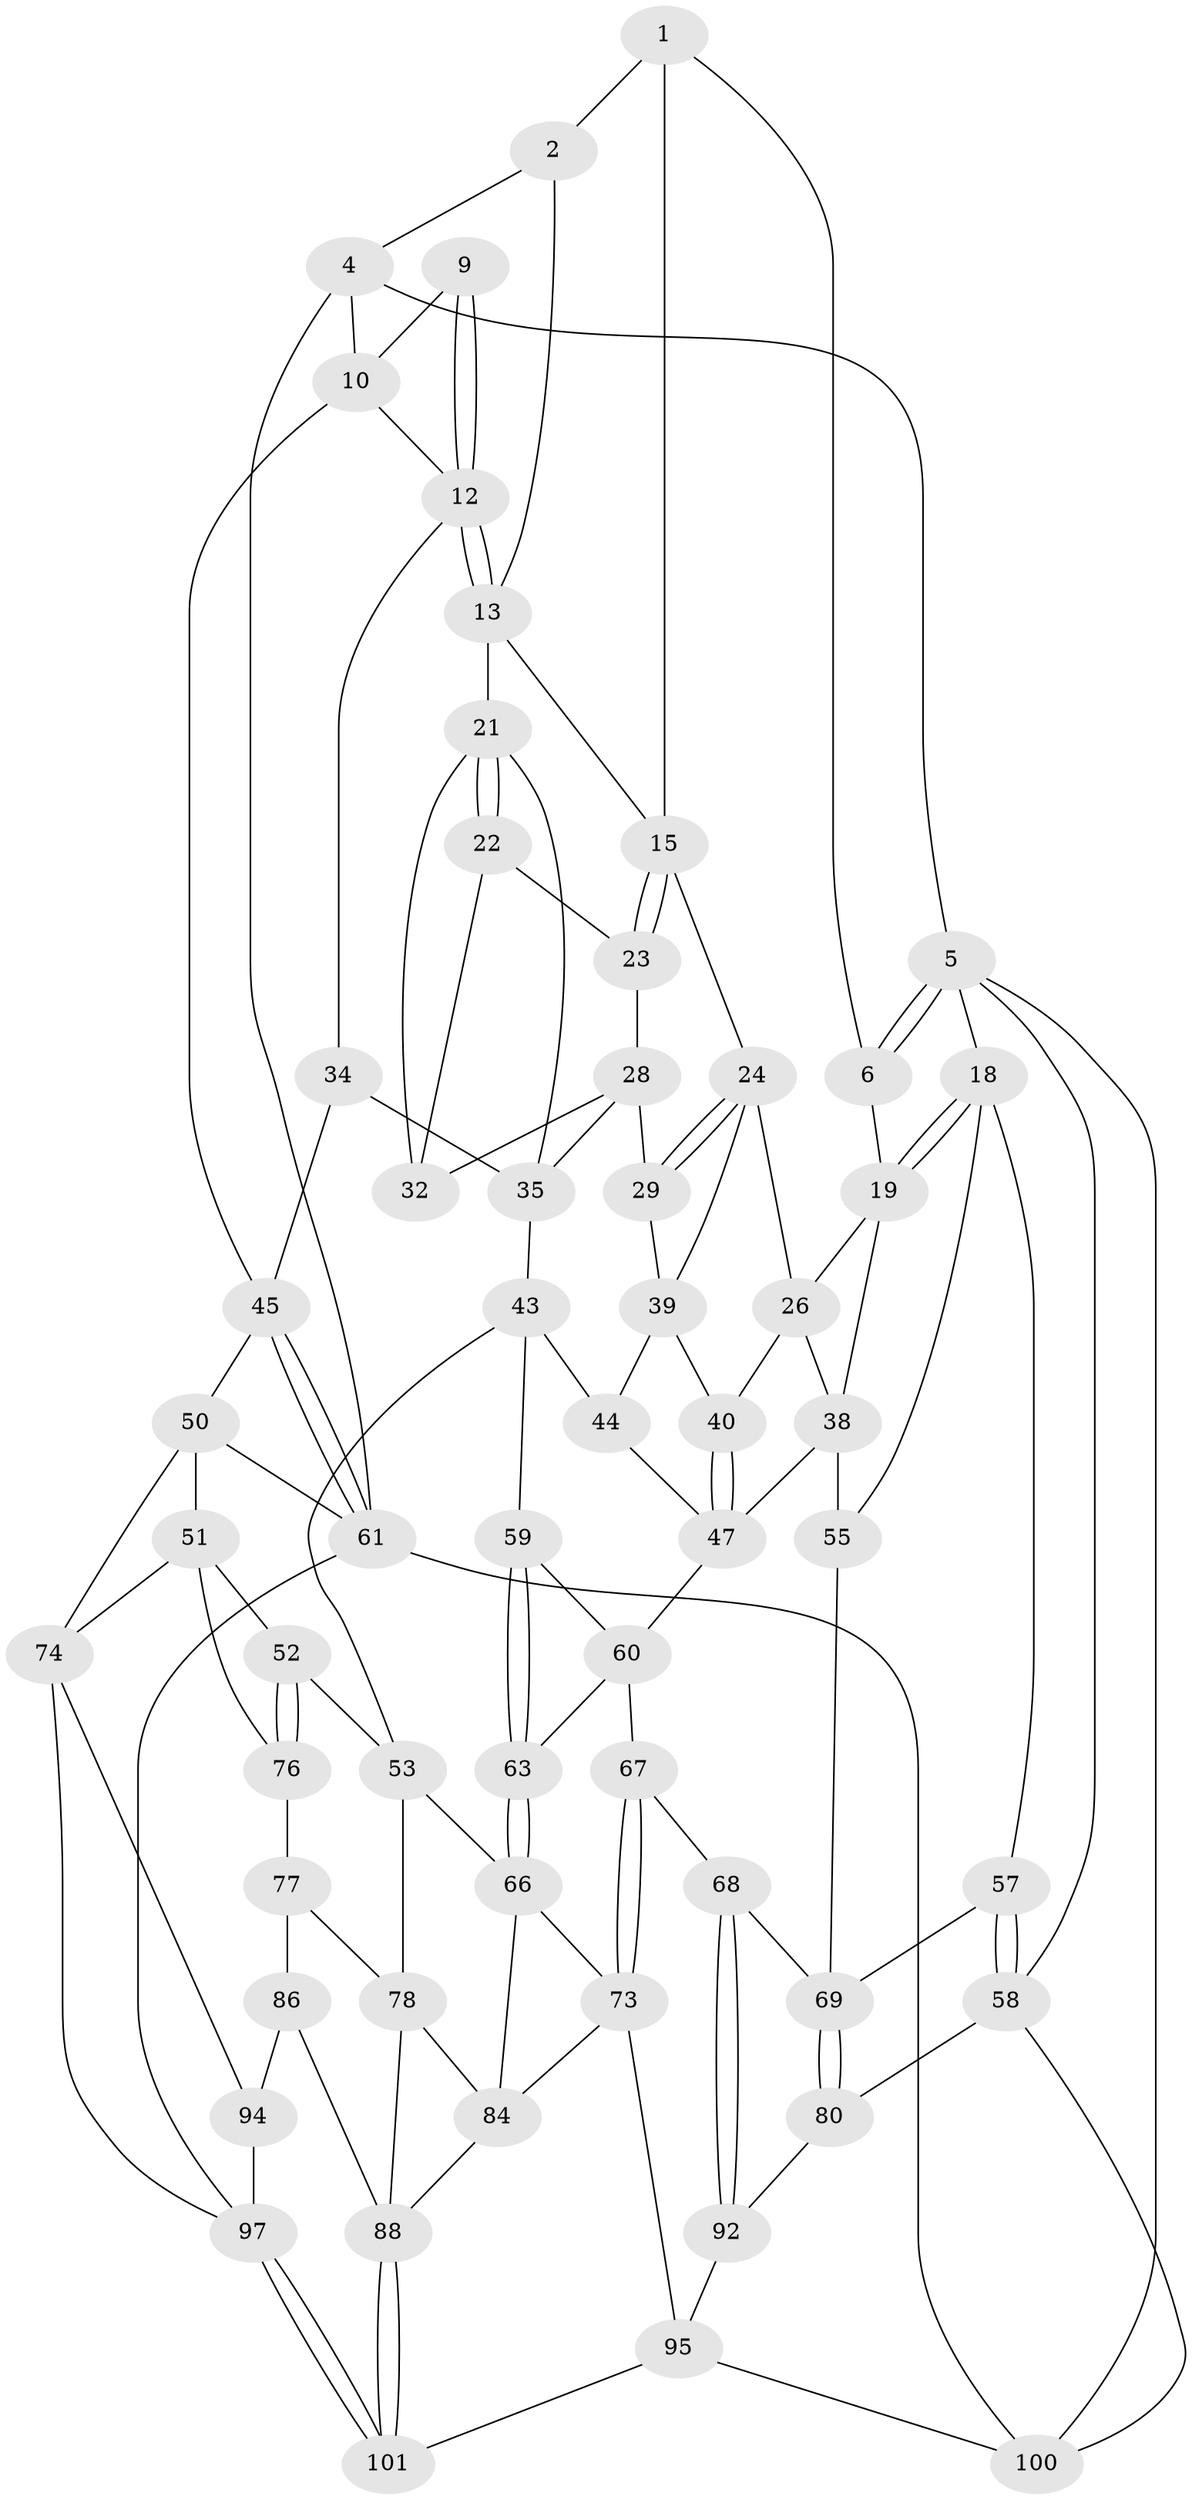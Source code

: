 // Generated by graph-tools (version 1.1) at 2025/52/02/27/25 19:52:36]
// undirected, 59 vertices, 124 edges
graph export_dot {
graph [start="1"]
  node [color=gray90,style=filled];
  1 [pos="+0.3944658290061753+0",super="+7"];
  2 [pos="+0.549565630948248+0",super="+3"];
  4 [pos="+1+0"];
  5 [pos="+0+0",super="+17"];
  6 [pos="+0.27999481301326834+0",super="+8"];
  9 [pos="+0.7184605638221239+0"];
  10 [pos="+0.8544393589112242+0.15239610317342217",super="+11"];
  12 [pos="+0.7560801078810644+0.1609439185807428",super="+33"];
  13 [pos="+0.6568605086110806+0.15233547171061584",super="+14"];
  15 [pos="+0.5033768451699173+0.03713033026924001",super="+16"];
  18 [pos="+0+0.2109224342703778",super="+56"];
  19 [pos="+0+0.2112858181898317",super="+20"];
  21 [pos="+0.6396631707453071+0.16908985358810155",super="+31"];
  22 [pos="+0.5815428333811449+0.17659859730452235",super="+30"];
  23 [pos="+0.5018144120189099+0.16294627905589823",super="+27"];
  24 [pos="+0.3486071892904249+0.18429414223392263",super="+25"];
  26 [pos="+0.309353086365397+0.1852345390307775",super="+37"];
  28 [pos="+0.4551831487988863+0.22393050666556935",super="+36"];
  29 [pos="+0.40485630650550913+0.22864180591919933"];
  32 [pos="+0.5939540113315828+0.2861660350127618"];
  34 [pos="+0.8228298870211761+0.2762549266403462"];
  35 [pos="+0.7957305002765691+0.28045127996851826",super="+42"];
  38 [pos="+0.1043544414719566+0.2830754325550856",super="+48"];
  39 [pos="+0.31293007305204745+0.30270180515491263",super="+41"];
  40 [pos="+0.2641935207692642+0.3174859078953737"];
  43 [pos="+0.5610971074398192+0.3899960546212261",super="+54"];
  44 [pos="+0.39072137860648914+0.3752625853930348"];
  45 [pos="+1+0.36310693740849936",super="+46"];
  47 [pos="+0.29698788619410976+0.46786341815141624",super="+49"];
  50 [pos="+0.7972864407726883+0.4197445465098431",super="+62"];
  51 [pos="+0.7047812656261214+0.5032679455513653",super="+75"];
  52 [pos="+0.6932063113159266+0.5078720909623737"];
  53 [pos="+0.6429232464624712+0.4890708616622533",super="+65"];
  55 [pos="+0.2546043794033563+0.5039451783588493"];
  57 [pos="+0.1483885952484733+0.5581150723638434"];
  58 [pos="+0+0.6331796670952534",super="+82"];
  59 [pos="+0.4914617473690463+0.5096410401515206"];
  60 [pos="+0.3527466221313614+0.4855094764987922",super="+64"];
  61 [pos="+1+0.627850123899339",super="+71"];
  63 [pos="+0.47329967860604016+0.5846441971464363"];
  66 [pos="+0.5055477290865865+0.6476892645151271",super="+72"];
  67 [pos="+0.3086651105743952+0.6822378997722395"];
  68 [pos="+0.2884645265967221+0.6664838129340105"];
  69 [pos="+0.28793963262534517+0.6658096979704561",super="+70"];
  73 [pos="+0.3269534590049476+0.7050623166754681",super="+91"];
  74 [pos="+0.9644917948137605+0.6623143987557654",super="+93"];
  76 [pos="+0.6896360168329321+0.6305432674565036",super="+79"];
  77 [pos="+0.6872161901536082+0.6368766058716602",super="+85"];
  78 [pos="+0.6714647458652224+0.6495881740414894",super="+83"];
  80 [pos="+0.05326238778243911+0.761856543939383",super="+81"];
  84 [pos="+0.5049514997944055+0.6904577387330334",super="+90"];
  86 [pos="+0.7455157220036263+0.8236791558983898",super="+87"];
  88 [pos="+0.634840227116804+0.9288071992409973",super="+89"];
  92 [pos="+0.18665667371414624+0.7856112221999623",super="+96"];
  94 [pos="+0.8532497693911338+0.8105022473211992",super="+99"];
  95 [pos="+0.281061670793826+0.941908977712789",super="+102"];
  97 [pos="+1+1",super="+98"];
  100 [pos="+0+1"];
  101 [pos="+0.6416644714850027+1"];
  1 -- 2;
  1 -- 6;
  1 -- 15;
  2 -- 4;
  2 -- 13;
  4 -- 5;
  4 -- 10;
  4 -- 61;
  5 -- 6;
  5 -- 6;
  5 -- 100;
  5 -- 18;
  5 -- 58;
  6 -- 19;
  9 -- 10;
  9 -- 12;
  9 -- 12;
  10 -- 45;
  10 -- 12;
  12 -- 13;
  12 -- 13;
  12 -- 34;
  13 -- 21;
  13 -- 15;
  15 -- 23;
  15 -- 23;
  15 -- 24;
  18 -- 19;
  18 -- 19;
  18 -- 57;
  18 -- 55;
  19 -- 38;
  19 -- 26;
  21 -- 22;
  21 -- 22;
  21 -- 32;
  21 -- 35;
  22 -- 23 [weight=2];
  22 -- 32;
  23 -- 28;
  24 -- 29;
  24 -- 29;
  24 -- 26;
  24 -- 39;
  26 -- 40;
  26 -- 38;
  28 -- 29;
  28 -- 32;
  28 -- 35;
  29 -- 39;
  34 -- 35;
  34 -- 45;
  35 -- 43;
  38 -- 55;
  38 -- 47;
  39 -- 40;
  39 -- 44;
  40 -- 47;
  40 -- 47;
  43 -- 44;
  43 -- 59;
  43 -- 53;
  44 -- 47;
  45 -- 61;
  45 -- 61;
  45 -- 50;
  47 -- 60;
  50 -- 51;
  50 -- 74;
  50 -- 61;
  51 -- 52;
  51 -- 74;
  51 -- 76;
  52 -- 53;
  52 -- 76;
  52 -- 76;
  53 -- 66;
  53 -- 78;
  55 -- 69;
  57 -- 58;
  57 -- 58;
  57 -- 69;
  58 -- 80;
  58 -- 100;
  59 -- 60;
  59 -- 63;
  59 -- 63;
  60 -- 67;
  60 -- 63;
  61 -- 100;
  61 -- 97;
  63 -- 66;
  63 -- 66;
  66 -- 73;
  66 -- 84;
  67 -- 68;
  67 -- 73;
  67 -- 73;
  68 -- 69;
  68 -- 92;
  68 -- 92;
  69 -- 80;
  69 -- 80;
  73 -- 95;
  73 -- 84;
  74 -- 94;
  74 -- 97;
  76 -- 77 [weight=2];
  77 -- 78;
  77 -- 86;
  78 -- 84;
  78 -- 88;
  80 -- 92 [weight=2];
  84 -- 88;
  86 -- 94 [weight=2];
  86 -- 88;
  88 -- 101;
  88 -- 101;
  92 -- 95;
  94 -- 97;
  95 -- 100;
  95 -- 101;
  97 -- 101;
  97 -- 101;
}
